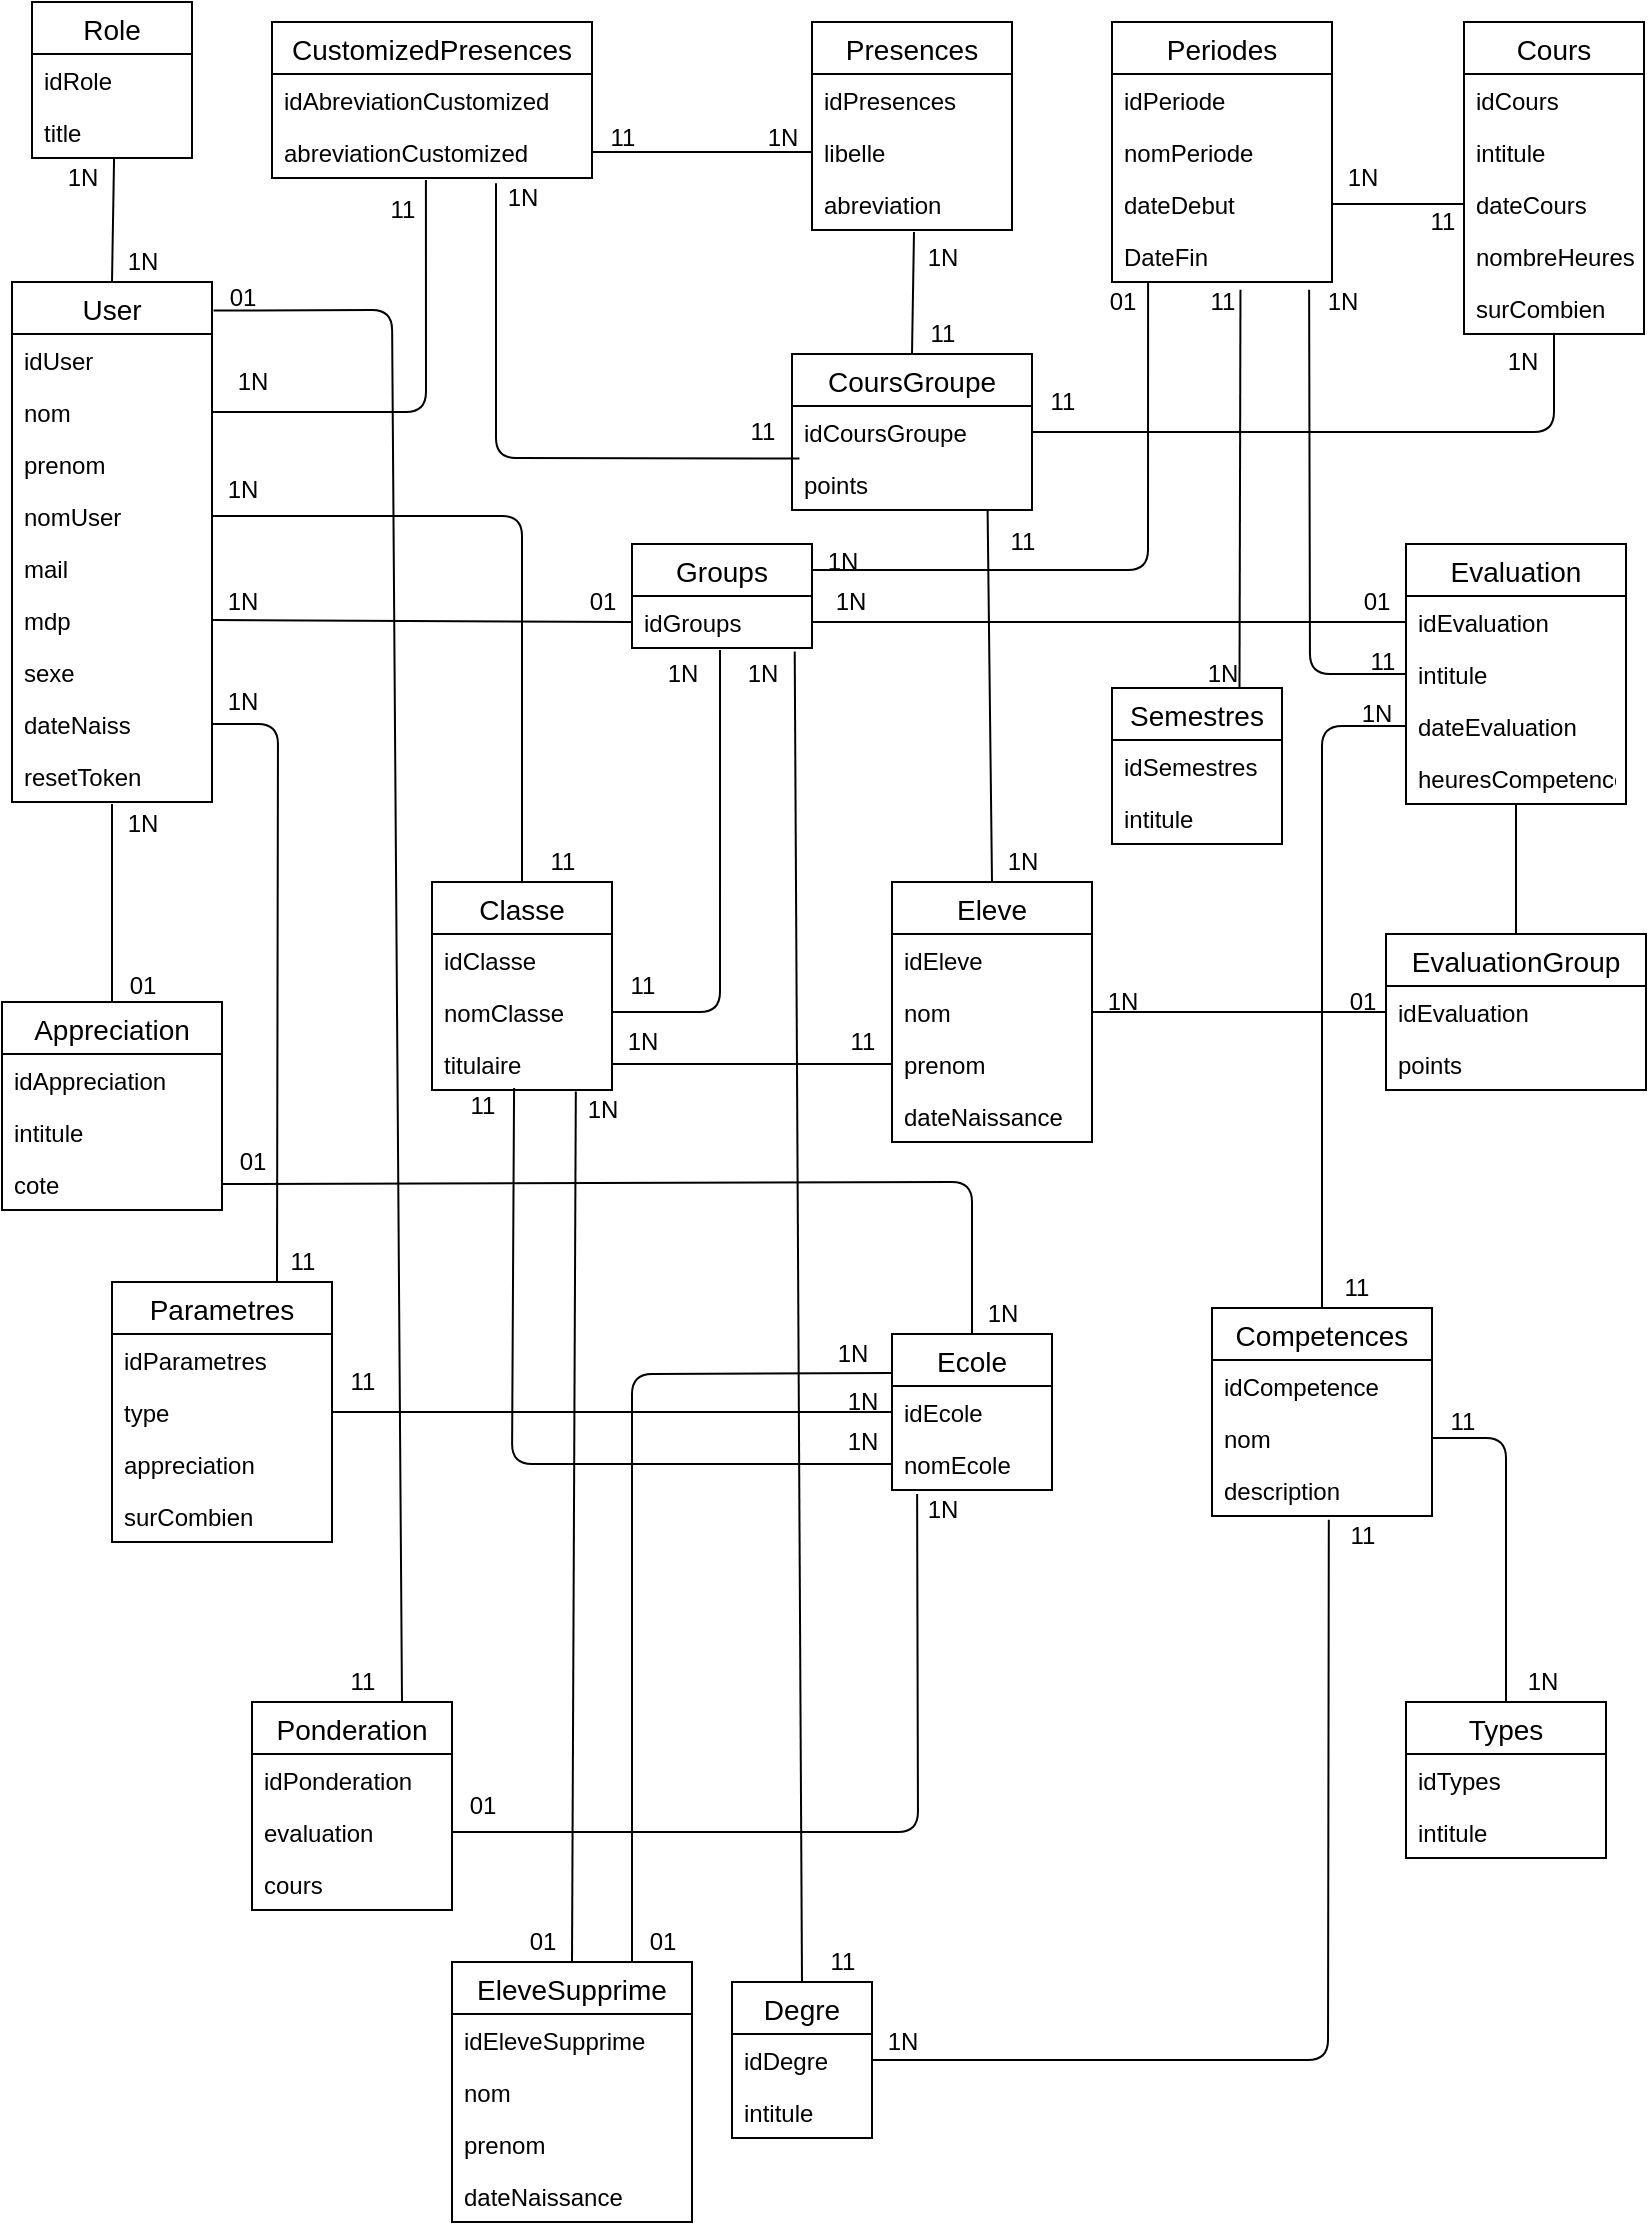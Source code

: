 <mxfile version="13.1.3" type="device"><diagram id="WpcAD-9Qn50z4VzMNHlJ" name="Page-1"><mxGraphModel dx="2170" dy="1205" grid="1" gridSize="10" guides="1" tooltips="1" connect="1" arrows="1" fold="1" page="1" pageScale="1" pageWidth="827" pageHeight="1169" math="0" shadow="0"><root><mxCell id="0"/><mxCell id="1" parent="0"/><mxCell id="gf7Mrkq_pW7x7D1_dEYO-14" value="" style="endArrow=none;html=1;exitX=0.5;exitY=0;exitDx=0;exitDy=0;entryX=0.513;entryY=1;entryDx=0;entryDy=0;entryPerimeter=0;" edge="1" parent="1" source="gf7Mrkq_pW7x7D1_dEYO-1" target="gf7Mrkq_pW7x7D1_dEYO-13"><mxGeometry width="50" height="50" relative="1" as="geometry"><mxPoint x="380" y="170" as="sourcePoint"/><mxPoint x="57" y="79" as="targetPoint"/></mxGeometry></mxCell><mxCell id="gf7Mrkq_pW7x7D1_dEYO-1" value="User" style="swimlane;fontStyle=0;childLayout=stackLayout;horizontal=1;startSize=26;horizontalStack=0;resizeParent=1;resizeParentMax=0;resizeLast=0;collapsible=1;marginBottom=0;align=center;fontSize=14;" vertex="1" parent="1"><mxGeometry x="10" y="140" width="100" height="260" as="geometry"/></mxCell><mxCell id="gf7Mrkq_pW7x7D1_dEYO-2" value="idUser" style="text;strokeColor=none;fillColor=none;spacingLeft=4;spacingRight=4;overflow=hidden;rotatable=0;points=[[0,0.5],[1,0.5]];portConstraint=eastwest;fontSize=12;" vertex="1" parent="gf7Mrkq_pW7x7D1_dEYO-1"><mxGeometry y="26" width="100" height="26" as="geometry"/></mxCell><mxCell id="gf7Mrkq_pW7x7D1_dEYO-3" value="nom" style="text;strokeColor=none;fillColor=none;spacingLeft=4;spacingRight=4;overflow=hidden;rotatable=0;points=[[0,0.5],[1,0.5]];portConstraint=eastwest;fontSize=12;" vertex="1" parent="gf7Mrkq_pW7x7D1_dEYO-1"><mxGeometry y="52" width="100" height="26" as="geometry"/></mxCell><mxCell id="gf7Mrkq_pW7x7D1_dEYO-4" value="prenom" style="text;strokeColor=none;fillColor=none;spacingLeft=4;spacingRight=4;overflow=hidden;rotatable=0;points=[[0,0.5],[1,0.5]];portConstraint=eastwest;fontSize=12;" vertex="1" parent="gf7Mrkq_pW7x7D1_dEYO-1"><mxGeometry y="78" width="100" height="26" as="geometry"/></mxCell><mxCell id="gf7Mrkq_pW7x7D1_dEYO-5" value="nomUser" style="text;strokeColor=none;fillColor=none;spacingLeft=4;spacingRight=4;overflow=hidden;rotatable=0;points=[[0,0.5],[1,0.5]];portConstraint=eastwest;fontSize=12;" vertex="1" parent="gf7Mrkq_pW7x7D1_dEYO-1"><mxGeometry y="104" width="100" height="26" as="geometry"/></mxCell><mxCell id="gf7Mrkq_pW7x7D1_dEYO-6" value="mail" style="text;strokeColor=none;fillColor=none;spacingLeft=4;spacingRight=4;overflow=hidden;rotatable=0;points=[[0,0.5],[1,0.5]];portConstraint=eastwest;fontSize=12;" vertex="1" parent="gf7Mrkq_pW7x7D1_dEYO-1"><mxGeometry y="130" width="100" height="26" as="geometry"/></mxCell><mxCell id="gf7Mrkq_pW7x7D1_dEYO-7" value="mdp" style="text;strokeColor=none;fillColor=none;spacingLeft=4;spacingRight=4;overflow=hidden;rotatable=0;points=[[0,0.5],[1,0.5]];portConstraint=eastwest;fontSize=12;" vertex="1" parent="gf7Mrkq_pW7x7D1_dEYO-1"><mxGeometry y="156" width="100" height="26" as="geometry"/></mxCell><mxCell id="gf7Mrkq_pW7x7D1_dEYO-8" value="sexe" style="text;strokeColor=none;fillColor=none;spacingLeft=4;spacingRight=4;overflow=hidden;rotatable=0;points=[[0,0.5],[1,0.5]];portConstraint=eastwest;fontSize=12;" vertex="1" parent="gf7Mrkq_pW7x7D1_dEYO-1"><mxGeometry y="182" width="100" height="26" as="geometry"/></mxCell><mxCell id="gf7Mrkq_pW7x7D1_dEYO-9" value="dateNaiss" style="text;strokeColor=none;fillColor=none;spacingLeft=4;spacingRight=4;overflow=hidden;rotatable=0;points=[[0,0.5],[1,0.5]];portConstraint=eastwest;fontSize=12;" vertex="1" parent="gf7Mrkq_pW7x7D1_dEYO-1"><mxGeometry y="208" width="100" height="26" as="geometry"/></mxCell><mxCell id="gf7Mrkq_pW7x7D1_dEYO-10" value="resetToken" style="text;strokeColor=none;fillColor=none;spacingLeft=4;spacingRight=4;overflow=hidden;rotatable=0;points=[[0,0.5],[1,0.5]];portConstraint=eastwest;fontSize=12;" vertex="1" parent="gf7Mrkq_pW7x7D1_dEYO-1"><mxGeometry y="234" width="100" height="26" as="geometry"/></mxCell><mxCell id="gf7Mrkq_pW7x7D1_dEYO-11" value="Role" style="swimlane;fontStyle=0;childLayout=stackLayout;horizontal=1;startSize=26;horizontalStack=0;resizeParent=1;resizeParentMax=0;resizeLast=0;collapsible=1;marginBottom=0;align=center;fontSize=14;" vertex="1" parent="1"><mxGeometry x="20" width="80" height="78" as="geometry"/></mxCell><mxCell id="gf7Mrkq_pW7x7D1_dEYO-12" value="idRole" style="text;strokeColor=none;fillColor=none;spacingLeft=4;spacingRight=4;overflow=hidden;rotatable=0;points=[[0,0.5],[1,0.5]];portConstraint=eastwest;fontSize=12;" vertex="1" parent="gf7Mrkq_pW7x7D1_dEYO-11"><mxGeometry y="26" width="80" height="26" as="geometry"/></mxCell><mxCell id="gf7Mrkq_pW7x7D1_dEYO-13" value="title" style="text;strokeColor=none;fillColor=none;spacingLeft=4;spacingRight=4;overflow=hidden;rotatable=0;points=[[0,0.5],[1,0.5]];portConstraint=eastwest;fontSize=12;" vertex="1" parent="gf7Mrkq_pW7x7D1_dEYO-11"><mxGeometry y="52" width="80" height="26" as="geometry"/></mxCell><mxCell id="gf7Mrkq_pW7x7D1_dEYO-15" value="CustomizedPresences" style="swimlane;fontStyle=0;childLayout=stackLayout;horizontal=1;startSize=26;horizontalStack=0;resizeParent=1;resizeParentMax=0;resizeLast=0;collapsible=1;marginBottom=0;align=center;fontSize=14;" vertex="1" parent="1"><mxGeometry x="140" y="10" width="160" height="78" as="geometry"/></mxCell><mxCell id="gf7Mrkq_pW7x7D1_dEYO-16" value="idAbreviationCustomized" style="text;strokeColor=none;fillColor=none;spacingLeft=4;spacingRight=4;overflow=hidden;rotatable=0;points=[[0,0.5],[1,0.5]];portConstraint=eastwest;fontSize=12;" vertex="1" parent="gf7Mrkq_pW7x7D1_dEYO-15"><mxGeometry y="26" width="160" height="26" as="geometry"/></mxCell><mxCell id="gf7Mrkq_pW7x7D1_dEYO-17" value="abreviationCustomized" style="text;strokeColor=none;fillColor=none;spacingLeft=4;spacingRight=4;overflow=hidden;rotatable=0;points=[[0,0.5],[1,0.5]];portConstraint=eastwest;fontSize=12;" vertex="1" parent="gf7Mrkq_pW7x7D1_dEYO-15"><mxGeometry y="52" width="160" height="26" as="geometry"/></mxCell><mxCell id="gf7Mrkq_pW7x7D1_dEYO-19" value="" style="endArrow=none;html=1;exitX=1;exitY=0.5;exitDx=0;exitDy=0;entryX=0.481;entryY=1.038;entryDx=0;entryDy=0;entryPerimeter=0;" edge="1" parent="1" source="gf7Mrkq_pW7x7D1_dEYO-3" target="gf7Mrkq_pW7x7D1_dEYO-17"><mxGeometry width="50" height="50" relative="1" as="geometry"><mxPoint x="340" y="200" as="sourcePoint"/><mxPoint x="390" y="150" as="targetPoint"/><Array as="points"><mxPoint x="217" y="205"/></Array></mxGeometry></mxCell><mxCell id="gf7Mrkq_pW7x7D1_dEYO-24" value="" style="endArrow=none;html=1;entryX=0;entryY=0.5;entryDx=0;entryDy=0;exitX=1;exitY=0.5;exitDx=0;exitDy=0;" edge="1" parent="1" source="gf7Mrkq_pW7x7D1_dEYO-17" target="gf7Mrkq_pW7x7D1_dEYO-22"><mxGeometry width="50" height="50" relative="1" as="geometry"><mxPoint x="260" y="220" as="sourcePoint"/><mxPoint x="310" y="170" as="targetPoint"/></mxGeometry></mxCell><mxCell id="gf7Mrkq_pW7x7D1_dEYO-20" value="Presences" style="swimlane;fontStyle=0;childLayout=stackLayout;horizontal=1;startSize=26;horizontalStack=0;resizeParent=1;resizeParentMax=0;resizeLast=0;collapsible=1;marginBottom=0;align=center;fontSize=14;" vertex="1" parent="1"><mxGeometry x="410" y="10" width="100" height="104" as="geometry"/></mxCell><mxCell id="gf7Mrkq_pW7x7D1_dEYO-21" value="idPresences" style="text;strokeColor=none;fillColor=none;spacingLeft=4;spacingRight=4;overflow=hidden;rotatable=0;points=[[0,0.5],[1,0.5]];portConstraint=eastwest;fontSize=12;" vertex="1" parent="gf7Mrkq_pW7x7D1_dEYO-20"><mxGeometry y="26" width="100" height="26" as="geometry"/></mxCell><mxCell id="gf7Mrkq_pW7x7D1_dEYO-22" value="libelle" style="text;strokeColor=none;fillColor=none;spacingLeft=4;spacingRight=4;overflow=hidden;rotatable=0;points=[[0,0.5],[1,0.5]];portConstraint=eastwest;fontSize=12;" vertex="1" parent="gf7Mrkq_pW7x7D1_dEYO-20"><mxGeometry y="52" width="100" height="26" as="geometry"/></mxCell><mxCell id="gf7Mrkq_pW7x7D1_dEYO-23" value="abreviation" style="text;strokeColor=none;fillColor=none;spacingLeft=4;spacingRight=4;overflow=hidden;rotatable=0;points=[[0,0.5],[1,0.5]];portConstraint=eastwest;fontSize=12;" vertex="1" parent="gf7Mrkq_pW7x7D1_dEYO-20"><mxGeometry y="78" width="100" height="26" as="geometry"/></mxCell><mxCell id="gf7Mrkq_pW7x7D1_dEYO-38" value="" style="endArrow=none;html=1;exitX=0.5;exitY=0;exitDx=0;exitDy=0;" edge="1" parent="1" source="gf7Mrkq_pW7x7D1_dEYO-30"><mxGeometry width="50" height="50" relative="1" as="geometry"><mxPoint x="280" y="300" as="sourcePoint"/><mxPoint x="461" y="115" as="targetPoint"/></mxGeometry></mxCell><mxCell id="gf7Mrkq_pW7x7D1_dEYO-30" value="CoursGroupe" style="swimlane;fontStyle=0;childLayout=stackLayout;horizontal=1;startSize=26;horizontalStack=0;resizeParent=1;resizeParentMax=0;resizeLast=0;collapsible=1;marginBottom=0;align=center;fontSize=14;" vertex="1" parent="1"><mxGeometry x="400" y="176" width="120" height="78" as="geometry"/></mxCell><mxCell id="gf7Mrkq_pW7x7D1_dEYO-31" value="idCoursGroupe" style="text;strokeColor=none;fillColor=none;spacingLeft=4;spacingRight=4;overflow=hidden;rotatable=0;points=[[0,0.5],[1,0.5]];portConstraint=eastwest;fontSize=12;" vertex="1" parent="gf7Mrkq_pW7x7D1_dEYO-30"><mxGeometry y="26" width="120" height="26" as="geometry"/></mxCell><mxCell id="gf7Mrkq_pW7x7D1_dEYO-32" value="points" style="text;strokeColor=none;fillColor=none;spacingLeft=4;spacingRight=4;overflow=hidden;rotatable=0;points=[[0,0.5],[1,0.5]];portConstraint=eastwest;fontSize=12;" vertex="1" parent="gf7Mrkq_pW7x7D1_dEYO-30"><mxGeometry y="52" width="120" height="26" as="geometry"/></mxCell><mxCell id="gf7Mrkq_pW7x7D1_dEYO-51" value="Classe" style="swimlane;fontStyle=0;childLayout=stackLayout;horizontal=1;startSize=26;horizontalStack=0;resizeParent=1;resizeParentMax=0;resizeLast=0;collapsible=1;marginBottom=0;align=center;fontSize=14;" vertex="1" parent="1"><mxGeometry x="220" y="440" width="90" height="104" as="geometry"/></mxCell><mxCell id="gf7Mrkq_pW7x7D1_dEYO-52" value="idClasse" style="text;strokeColor=none;fillColor=none;spacingLeft=4;spacingRight=4;overflow=hidden;rotatable=0;points=[[0,0.5],[1,0.5]];portConstraint=eastwest;fontSize=12;" vertex="1" parent="gf7Mrkq_pW7x7D1_dEYO-51"><mxGeometry y="26" width="90" height="26" as="geometry"/></mxCell><mxCell id="gf7Mrkq_pW7x7D1_dEYO-53" value="nomClasse" style="text;strokeColor=none;fillColor=none;spacingLeft=4;spacingRight=4;overflow=hidden;rotatable=0;points=[[0,0.5],[1,0.5]];portConstraint=eastwest;fontSize=12;" vertex="1" parent="gf7Mrkq_pW7x7D1_dEYO-51"><mxGeometry y="52" width="90" height="26" as="geometry"/></mxCell><mxCell id="gf7Mrkq_pW7x7D1_dEYO-54" value="titulaire" style="text;strokeColor=none;fillColor=none;spacingLeft=4;spacingRight=4;overflow=hidden;rotatable=0;points=[[0,0.5],[1,0.5]];portConstraint=eastwest;fontSize=12;" vertex="1" parent="gf7Mrkq_pW7x7D1_dEYO-51"><mxGeometry y="78" width="90" height="26" as="geometry"/></mxCell><mxCell id="gf7Mrkq_pW7x7D1_dEYO-55" value="" style="endArrow=none;html=1;entryX=0.5;entryY=1;entryDx=0;entryDy=0;entryPerimeter=0;exitX=1;exitY=0.5;exitDx=0;exitDy=0;" edge="1" parent="1" source="gf7Mrkq_pW7x7D1_dEYO-31" target="gf7Mrkq_pW7x7D1_dEYO-44"><mxGeometry width="50" height="50" relative="1" as="geometry"><mxPoint x="620" y="210" as="sourcePoint"/><mxPoint x="670" y="160" as="targetPoint"/><Array as="points"><mxPoint x="781" y="215"/></Array></mxGeometry></mxCell><mxCell id="gf7Mrkq_pW7x7D1_dEYO-25" value="Periodes" style="swimlane;fontStyle=0;childLayout=stackLayout;horizontal=1;startSize=26;horizontalStack=0;resizeParent=1;resizeParentMax=0;resizeLast=0;collapsible=1;marginBottom=0;align=center;fontSize=14;" vertex="1" parent="1"><mxGeometry x="560" y="10" width="110" height="130" as="geometry"/></mxCell><mxCell id="gf7Mrkq_pW7x7D1_dEYO-26" value="idPeriode" style="text;strokeColor=none;fillColor=none;spacingLeft=4;spacingRight=4;overflow=hidden;rotatable=0;points=[[0,0.5],[1,0.5]];portConstraint=eastwest;fontSize=12;" vertex="1" parent="gf7Mrkq_pW7x7D1_dEYO-25"><mxGeometry y="26" width="110" height="26" as="geometry"/></mxCell><mxCell id="gf7Mrkq_pW7x7D1_dEYO-27" value="nomPeriode" style="text;strokeColor=none;fillColor=none;spacingLeft=4;spacingRight=4;overflow=hidden;rotatable=0;points=[[0,0.5],[1,0.5]];portConstraint=eastwest;fontSize=12;" vertex="1" parent="gf7Mrkq_pW7x7D1_dEYO-25"><mxGeometry y="52" width="110" height="26" as="geometry"/></mxCell><mxCell id="gf7Mrkq_pW7x7D1_dEYO-28" value="dateDebut" style="text;strokeColor=none;fillColor=none;spacingLeft=4;spacingRight=4;overflow=hidden;rotatable=0;points=[[0,0.5],[1,0.5]];portConstraint=eastwest;fontSize=12;" vertex="1" parent="gf7Mrkq_pW7x7D1_dEYO-25"><mxGeometry y="78" width="110" height="26" as="geometry"/></mxCell><mxCell id="gf7Mrkq_pW7x7D1_dEYO-29" value="DateFin" style="text;strokeColor=none;fillColor=none;spacingLeft=4;spacingRight=4;overflow=hidden;rotatable=0;points=[[0,0.5],[1,0.5]];portConstraint=eastwest;fontSize=12;" vertex="1" parent="gf7Mrkq_pW7x7D1_dEYO-25"><mxGeometry y="104" width="110" height="26" as="geometry"/></mxCell><mxCell id="gf7Mrkq_pW7x7D1_dEYO-60" value="" style="endArrow=none;html=1;entryX=0;entryY=0.5;entryDx=0;entryDy=0;exitX=0.896;exitY=1.148;exitDx=0;exitDy=0;exitPerimeter=0;" edge="1" parent="1" source="gf7Mrkq_pW7x7D1_dEYO-29" target="gf7Mrkq_pW7x7D1_dEYO-35"><mxGeometry width="50" height="50" relative="1" as="geometry"><mxPoint x="560" y="350" as="sourcePoint"/><mxPoint x="610" y="300" as="targetPoint"/><Array as="points"><mxPoint x="659" y="336"/></Array></mxGeometry></mxCell><mxCell id="gf7Mrkq_pW7x7D1_dEYO-61" value="" style="endArrow=none;html=1;exitX=0.5;exitY=0;exitDx=0;exitDy=0;" edge="1" parent="1" source="gf7Mrkq_pW7x7D1_dEYO-57" target="gf7Mrkq_pW7x7D1_dEYO-37"><mxGeometry width="50" height="50" relative="1" as="geometry"><mxPoint x="460" y="500" as="sourcePoint"/><mxPoint x="510" y="450" as="targetPoint"/></mxGeometry></mxCell><mxCell id="gf7Mrkq_pW7x7D1_dEYO-67" value="" style="endArrow=none;html=1;entryX=0.815;entryY=1.007;entryDx=0;entryDy=0;entryPerimeter=0;exitX=0.5;exitY=0;exitDx=0;exitDy=0;" edge="1" parent="1" source="gf7Mrkq_pW7x7D1_dEYO-62" target="gf7Mrkq_pW7x7D1_dEYO-32"><mxGeometry width="50" height="50" relative="1" as="geometry"><mxPoint x="410" y="390" as="sourcePoint"/><mxPoint x="460" y="340" as="targetPoint"/></mxGeometry></mxCell><mxCell id="gf7Mrkq_pW7x7D1_dEYO-68" value="" style="endArrow=none;html=1;entryX=0;entryY=0.5;entryDx=0;entryDy=0;exitX=1;exitY=0.5;exitDx=0;exitDy=0;" edge="1" parent="1" source="gf7Mrkq_pW7x7D1_dEYO-54" target="gf7Mrkq_pW7x7D1_dEYO-65"><mxGeometry width="50" height="50" relative="1" as="geometry"><mxPoint x="330" y="630" as="sourcePoint"/><mxPoint x="380" y="580" as="targetPoint"/></mxGeometry></mxCell><mxCell id="gf7Mrkq_pW7x7D1_dEYO-69" value="" style="endArrow=none;html=1;entryX=0;entryY=0.5;entryDx=0;entryDy=0;exitX=1;exitY=0.5;exitDx=0;exitDy=0;" edge="1" parent="1" source="gf7Mrkq_pW7x7D1_dEYO-64" target="gf7Mrkq_pW7x7D1_dEYO-58"><mxGeometry width="50" height="50" relative="1" as="geometry"><mxPoint x="550" y="560" as="sourcePoint"/><mxPoint x="600" y="510" as="targetPoint"/></mxGeometry></mxCell><mxCell id="gf7Mrkq_pW7x7D1_dEYO-47" value="Appreciation" style="swimlane;fontStyle=0;childLayout=stackLayout;horizontal=1;startSize=26;horizontalStack=0;resizeParent=1;resizeParentMax=0;resizeLast=0;collapsible=1;marginBottom=0;align=center;fontSize=14;" vertex="1" parent="1"><mxGeometry x="5" y="500" width="110" height="104" as="geometry"/></mxCell><mxCell id="gf7Mrkq_pW7x7D1_dEYO-48" value="idAppreciation" style="text;strokeColor=none;fillColor=none;spacingLeft=4;spacingRight=4;overflow=hidden;rotatable=0;points=[[0,0.5],[1,0.5]];portConstraint=eastwest;fontSize=12;" vertex="1" parent="gf7Mrkq_pW7x7D1_dEYO-47"><mxGeometry y="26" width="110" height="26" as="geometry"/></mxCell><mxCell id="gf7Mrkq_pW7x7D1_dEYO-49" value="intitule" style="text;strokeColor=none;fillColor=none;spacingLeft=4;spacingRight=4;overflow=hidden;rotatable=0;points=[[0,0.5],[1,0.5]];portConstraint=eastwest;fontSize=12;" vertex="1" parent="gf7Mrkq_pW7x7D1_dEYO-47"><mxGeometry y="52" width="110" height="26" as="geometry"/></mxCell><mxCell id="gf7Mrkq_pW7x7D1_dEYO-50" value="cote" style="text;strokeColor=none;fillColor=none;spacingLeft=4;spacingRight=4;overflow=hidden;rotatable=0;points=[[0,0.5],[1,0.5]];portConstraint=eastwest;fontSize=12;" vertex="1" parent="gf7Mrkq_pW7x7D1_dEYO-47"><mxGeometry y="78" width="110" height="26" as="geometry"/></mxCell><mxCell id="gf7Mrkq_pW7x7D1_dEYO-70" value="" style="endArrow=none;html=1;entryX=0.5;entryY=1.038;entryDx=0;entryDy=0;entryPerimeter=0;exitX=0.5;exitY=0;exitDx=0;exitDy=0;" edge="1" parent="1" source="gf7Mrkq_pW7x7D1_dEYO-47" target="gf7Mrkq_pW7x7D1_dEYO-10"><mxGeometry width="50" height="50" relative="1" as="geometry"><mxPoint x="130" y="700" as="sourcePoint"/><mxPoint x="180" y="650" as="targetPoint"/></mxGeometry></mxCell><mxCell id="gf7Mrkq_pW7x7D1_dEYO-74" value="" style="endArrow=none;html=1;entryX=0;entryY=0.5;entryDx=0;entryDy=0;exitX=1;exitY=0.5;exitDx=0;exitDy=0;" edge="1" parent="1" source="gf7Mrkq_pW7x7D1_dEYO-7" target="gf7Mrkq_pW7x7D1_dEYO-46"><mxGeometry width="50" height="50" relative="1" as="geometry"><mxPoint x="150" y="440" as="sourcePoint"/><mxPoint x="200" y="390" as="targetPoint"/></mxGeometry></mxCell><mxCell id="gf7Mrkq_pW7x7D1_dEYO-81" value="" style="endArrow=none;html=1;entryX=1;entryY=0.5;entryDx=0;entryDy=0;exitX=0.75;exitY=0;exitDx=0;exitDy=0;" edge="1" parent="1" source="gf7Mrkq_pW7x7D1_dEYO-75" target="gf7Mrkq_pW7x7D1_dEYO-9"><mxGeometry width="50" height="50" relative="1" as="geometry"><mxPoint x="140" y="600" as="sourcePoint"/><mxPoint x="190" y="550" as="targetPoint"/><Array as="points"><mxPoint x="143" y="361"/></Array></mxGeometry></mxCell><mxCell id="gf7Mrkq_pW7x7D1_dEYO-82" value="" style="endArrow=none;html=1;entryX=0;entryY=0.5;entryDx=0;entryDy=0;exitX=1;exitY=0.5;exitDx=0;exitDy=0;" edge="1" parent="1" source="gf7Mrkq_pW7x7D1_dEYO-77" target="gf7Mrkq_pW7x7D1_dEYO-72"><mxGeometry width="50" height="50" relative="1" as="geometry"><mxPoint x="140" y="870" as="sourcePoint"/><mxPoint x="190" y="820" as="targetPoint"/></mxGeometry></mxCell><mxCell id="gf7Mrkq_pW7x7D1_dEYO-33" value="Evaluation" style="swimlane;fontStyle=0;childLayout=stackLayout;horizontal=1;startSize=26;horizontalStack=0;resizeParent=1;resizeParentMax=0;resizeLast=0;collapsible=1;marginBottom=0;align=center;fontSize=14;" vertex="1" parent="1"><mxGeometry x="707" y="271" width="110" height="130" as="geometry"/></mxCell><mxCell id="gf7Mrkq_pW7x7D1_dEYO-34" value="idEvaluation" style="text;strokeColor=none;fillColor=none;spacingLeft=4;spacingRight=4;overflow=hidden;rotatable=0;points=[[0,0.5],[1,0.5]];portConstraint=eastwest;fontSize=12;" vertex="1" parent="gf7Mrkq_pW7x7D1_dEYO-33"><mxGeometry y="26" width="110" height="26" as="geometry"/></mxCell><mxCell id="gf7Mrkq_pW7x7D1_dEYO-35" value="intitule" style="text;strokeColor=none;fillColor=none;spacingLeft=4;spacingRight=4;overflow=hidden;rotatable=0;points=[[0,0.5],[1,0.5]];portConstraint=eastwest;fontSize=12;" vertex="1" parent="gf7Mrkq_pW7x7D1_dEYO-33"><mxGeometry y="52" width="110" height="26" as="geometry"/></mxCell><mxCell id="gf7Mrkq_pW7x7D1_dEYO-36" value="dateEvaluation" style="text;strokeColor=none;fillColor=none;spacingLeft=4;spacingRight=4;overflow=hidden;rotatable=0;points=[[0,0.5],[1,0.5]];portConstraint=eastwest;fontSize=12;" vertex="1" parent="gf7Mrkq_pW7x7D1_dEYO-33"><mxGeometry y="78" width="110" height="26" as="geometry"/></mxCell><mxCell id="gf7Mrkq_pW7x7D1_dEYO-37" value="heuresCompetence" style="text;strokeColor=none;fillColor=none;spacingLeft=4;spacingRight=4;overflow=hidden;rotatable=0;points=[[0,0.5],[1,0.5]];portConstraint=eastwest;fontSize=12;" vertex="1" parent="gf7Mrkq_pW7x7D1_dEYO-33"><mxGeometry y="104" width="110" height="26" as="geometry"/></mxCell><mxCell id="gf7Mrkq_pW7x7D1_dEYO-45" value="Groups" style="swimlane;fontStyle=0;childLayout=stackLayout;horizontal=1;startSize=26;horizontalStack=0;resizeParent=1;resizeParentMax=0;resizeLast=0;collapsible=1;marginBottom=0;align=center;fontSize=14;" vertex="1" parent="1"><mxGeometry x="320" y="271" width="90" height="52" as="geometry"/></mxCell><mxCell id="gf7Mrkq_pW7x7D1_dEYO-46" value="idGroups" style="text;strokeColor=none;fillColor=none;spacingLeft=4;spacingRight=4;overflow=hidden;rotatable=0;points=[[0,0.5],[1,0.5]];portConstraint=eastwest;fontSize=12;" vertex="1" parent="gf7Mrkq_pW7x7D1_dEYO-45"><mxGeometry y="26" width="90" height="26" as="geometry"/></mxCell><mxCell id="gf7Mrkq_pW7x7D1_dEYO-88" value="" style="endArrow=none;html=1;exitX=0.5;exitY=0;exitDx=0;exitDy=0;entryX=1;entryY=0.5;entryDx=0;entryDy=0;" edge="1" parent="1" source="gf7Mrkq_pW7x7D1_dEYO-71" target="gf7Mrkq_pW7x7D1_dEYO-50"><mxGeometry width="50" height="50" relative="1" as="geometry"><mxPoint x="290" y="640" as="sourcePoint"/><mxPoint x="340" y="590" as="targetPoint"/><Array as="points"><mxPoint x="490" y="590"/></Array></mxGeometry></mxCell><mxCell id="gf7Mrkq_pW7x7D1_dEYO-89" value="" style="endArrow=none;html=1;exitX=0;exitY=0.5;exitDx=0;exitDy=0;entryX=0.456;entryY=0.962;entryDx=0;entryDy=0;entryPerimeter=0;" edge="1" parent="1" source="gf7Mrkq_pW7x7D1_dEYO-73" target="gf7Mrkq_pW7x7D1_dEYO-54"><mxGeometry width="50" height="50" relative="1" as="geometry"><mxPoint x="250" y="660" as="sourcePoint"/><mxPoint x="264" y="544" as="targetPoint"/><Array as="points"><mxPoint x="260" y="731"/></Array></mxGeometry></mxCell><mxCell id="gf7Mrkq_pW7x7D1_dEYO-90" value="" style="endArrow=none;html=1;entryX=1;entryY=0.5;entryDx=0;entryDy=0;exitX=0.5;exitY=0;exitDx=0;exitDy=0;" edge="1" parent="1" source="gf7Mrkq_pW7x7D1_dEYO-51" target="gf7Mrkq_pW7x7D1_dEYO-5"><mxGeometry width="50" height="50" relative="1" as="geometry"><mxPoint x="240" y="410" as="sourcePoint"/><mxPoint x="290" y="360" as="targetPoint"/><Array as="points"><mxPoint x="265" y="257"/></Array></mxGeometry></mxCell><mxCell id="gf7Mrkq_pW7x7D1_dEYO-57" value="EvaluationGroup" style="swimlane;fontStyle=0;childLayout=stackLayout;horizontal=1;startSize=26;horizontalStack=0;resizeParent=1;resizeParentMax=0;resizeLast=0;collapsible=1;marginBottom=0;align=center;fontSize=14;" vertex="1" parent="1"><mxGeometry x="697" y="466" width="130" height="78" as="geometry"/></mxCell><mxCell id="gf7Mrkq_pW7x7D1_dEYO-58" value="idEvaluation" style="text;strokeColor=none;fillColor=none;spacingLeft=4;spacingRight=4;overflow=hidden;rotatable=0;points=[[0,0.5],[1,0.5]];portConstraint=eastwest;fontSize=12;" vertex="1" parent="gf7Mrkq_pW7x7D1_dEYO-57"><mxGeometry y="26" width="130" height="26" as="geometry"/></mxCell><mxCell id="gf7Mrkq_pW7x7D1_dEYO-59" value="points" style="text;strokeColor=none;fillColor=none;spacingLeft=4;spacingRight=4;overflow=hidden;rotatable=0;points=[[0,0.5],[1,0.5]];portConstraint=eastwest;fontSize=12;" vertex="1" parent="gf7Mrkq_pW7x7D1_dEYO-57"><mxGeometry y="52" width="130" height="26" as="geometry"/></mxCell><mxCell id="gf7Mrkq_pW7x7D1_dEYO-39" value="Cours" style="swimlane;fontStyle=0;childLayout=stackLayout;horizontal=1;startSize=26;horizontalStack=0;resizeParent=1;resizeParentMax=0;resizeLast=0;collapsible=1;marginBottom=0;align=center;fontSize=14;" vertex="1" parent="1"><mxGeometry x="736" y="10" width="90" height="156" as="geometry"/></mxCell><mxCell id="gf7Mrkq_pW7x7D1_dEYO-40" value="idCours" style="text;strokeColor=none;fillColor=none;spacingLeft=4;spacingRight=4;overflow=hidden;rotatable=0;points=[[0,0.5],[1,0.5]];portConstraint=eastwest;fontSize=12;" vertex="1" parent="gf7Mrkq_pW7x7D1_dEYO-39"><mxGeometry y="26" width="90" height="26" as="geometry"/></mxCell><mxCell id="gf7Mrkq_pW7x7D1_dEYO-41" value="intitule" style="text;strokeColor=none;fillColor=none;spacingLeft=4;spacingRight=4;overflow=hidden;rotatable=0;points=[[0,0.5],[1,0.5]];portConstraint=eastwest;fontSize=12;" vertex="1" parent="gf7Mrkq_pW7x7D1_dEYO-39"><mxGeometry y="52" width="90" height="26" as="geometry"/></mxCell><mxCell id="gf7Mrkq_pW7x7D1_dEYO-42" value="dateCours" style="text;strokeColor=none;fillColor=none;spacingLeft=4;spacingRight=4;overflow=hidden;rotatable=0;points=[[0,0.5],[1,0.5]];portConstraint=eastwest;fontSize=12;" vertex="1" parent="gf7Mrkq_pW7x7D1_dEYO-39"><mxGeometry y="78" width="90" height="26" as="geometry"/></mxCell><mxCell id="gf7Mrkq_pW7x7D1_dEYO-43" value="nombreHeures" style="text;strokeColor=none;fillColor=none;spacingLeft=4;spacingRight=4;overflow=hidden;rotatable=0;points=[[0,0.5],[1,0.5]];portConstraint=eastwest;fontSize=12;" vertex="1" parent="gf7Mrkq_pW7x7D1_dEYO-39"><mxGeometry y="104" width="90" height="26" as="geometry"/></mxCell><mxCell id="gf7Mrkq_pW7x7D1_dEYO-44" value="surCombien" style="text;strokeColor=none;fillColor=none;spacingLeft=4;spacingRight=4;overflow=hidden;rotatable=0;points=[[0,0.5],[1,0.5]];portConstraint=eastwest;fontSize=12;" vertex="1" parent="gf7Mrkq_pW7x7D1_dEYO-39"><mxGeometry y="130" width="90" height="26" as="geometry"/></mxCell><mxCell id="gf7Mrkq_pW7x7D1_dEYO-71" value="Ecole" style="swimlane;fontStyle=0;childLayout=stackLayout;horizontal=1;startSize=26;horizontalStack=0;resizeParent=1;resizeParentMax=0;resizeLast=0;collapsible=1;marginBottom=0;align=center;fontSize=14;" vertex="1" parent="1"><mxGeometry x="450" y="666" width="80" height="78" as="geometry"/></mxCell><mxCell id="gf7Mrkq_pW7x7D1_dEYO-72" value="idEcole" style="text;strokeColor=none;fillColor=none;spacingLeft=4;spacingRight=4;overflow=hidden;rotatable=0;points=[[0,0.5],[1,0.5]];portConstraint=eastwest;fontSize=12;" vertex="1" parent="gf7Mrkq_pW7x7D1_dEYO-71"><mxGeometry y="26" width="80" height="26" as="geometry"/></mxCell><mxCell id="gf7Mrkq_pW7x7D1_dEYO-73" value="nomEcole" style="text;strokeColor=none;fillColor=none;spacingLeft=4;spacingRight=4;overflow=hidden;rotatable=0;points=[[0,0.5],[1,0.5]];portConstraint=eastwest;fontSize=12;" vertex="1" parent="gf7Mrkq_pW7x7D1_dEYO-71"><mxGeometry y="52" width="80" height="26" as="geometry"/></mxCell><mxCell id="gf7Mrkq_pW7x7D1_dEYO-96" value="" style="endArrow=none;html=1;entryX=0.489;entryY=1.038;entryDx=0;entryDy=0;entryPerimeter=0;exitX=1;exitY=0.5;exitDx=0;exitDy=0;" edge="1" parent="1" source="gf7Mrkq_pW7x7D1_dEYO-53" target="gf7Mrkq_pW7x7D1_dEYO-46"><mxGeometry width="50" height="50" relative="1" as="geometry"><mxPoint x="330" y="510" as="sourcePoint"/><mxPoint x="380" y="460" as="targetPoint"/><Array as="points"><mxPoint x="364" y="505"/></Array></mxGeometry></mxCell><mxCell id="gf7Mrkq_pW7x7D1_dEYO-97" value="" style="endArrow=none;html=1;exitX=1;exitY=0.25;exitDx=0;exitDy=0;entryX=0.164;entryY=1;entryDx=0;entryDy=0;entryPerimeter=0;" edge="1" parent="1" source="gf7Mrkq_pW7x7D1_dEYO-45" target="gf7Mrkq_pW7x7D1_dEYO-29"><mxGeometry width="50" height="50" relative="1" as="geometry"><mxPoint x="530" y="380" as="sourcePoint"/><mxPoint x="580" y="330" as="targetPoint"/><Array as="points"><mxPoint x="578" y="284"/></Array></mxGeometry></mxCell><mxCell id="gf7Mrkq_pW7x7D1_dEYO-83" value="Competences" style="swimlane;fontStyle=0;childLayout=stackLayout;horizontal=1;startSize=26;horizontalStack=0;resizeParent=1;resizeParentMax=0;resizeLast=0;collapsible=1;marginBottom=0;align=center;fontSize=14;" vertex="1" parent="1"><mxGeometry x="610" y="653" width="110" height="104" as="geometry"/></mxCell><mxCell id="gf7Mrkq_pW7x7D1_dEYO-84" value="idCompetence" style="text;strokeColor=none;fillColor=none;spacingLeft=4;spacingRight=4;overflow=hidden;rotatable=0;points=[[0,0.5],[1,0.5]];portConstraint=eastwest;fontSize=12;" vertex="1" parent="gf7Mrkq_pW7x7D1_dEYO-83"><mxGeometry y="26" width="110" height="26" as="geometry"/></mxCell><mxCell id="gf7Mrkq_pW7x7D1_dEYO-85" value="nom" style="text;strokeColor=none;fillColor=none;spacingLeft=4;spacingRight=4;overflow=hidden;rotatable=0;points=[[0,0.5],[1,0.5]];portConstraint=eastwest;fontSize=12;" vertex="1" parent="gf7Mrkq_pW7x7D1_dEYO-83"><mxGeometry y="52" width="110" height="26" as="geometry"/></mxCell><mxCell id="gf7Mrkq_pW7x7D1_dEYO-86" value="description" style="text;strokeColor=none;fillColor=none;spacingLeft=4;spacingRight=4;overflow=hidden;rotatable=0;points=[[0,0.5],[1,0.5]];portConstraint=eastwest;fontSize=12;" vertex="1" parent="gf7Mrkq_pW7x7D1_dEYO-83"><mxGeometry y="78" width="110" height="26" as="geometry"/></mxCell><mxCell id="gf7Mrkq_pW7x7D1_dEYO-104" value="" style="endArrow=none;html=1;entryX=0;entryY=0.5;entryDx=0;entryDy=0;exitX=0.5;exitY=0;exitDx=0;exitDy=0;" edge="1" parent="1" source="gf7Mrkq_pW7x7D1_dEYO-83" target="gf7Mrkq_pW7x7D1_dEYO-36"><mxGeometry width="50" height="50" relative="1" as="geometry"><mxPoint x="600" y="630" as="sourcePoint"/><mxPoint x="650" y="580" as="targetPoint"/><Array as="points"><mxPoint x="665" y="362"/></Array></mxGeometry></mxCell><mxCell id="gf7Mrkq_pW7x7D1_dEYO-100" value="Types" style="swimlane;fontStyle=0;childLayout=stackLayout;horizontal=1;startSize=26;horizontalStack=0;resizeParent=1;resizeParentMax=0;resizeLast=0;collapsible=1;marginBottom=0;align=center;fontSize=14;" vertex="1" parent="1"><mxGeometry x="707" y="850" width="100" height="78" as="geometry"/></mxCell><mxCell id="gf7Mrkq_pW7x7D1_dEYO-101" value="idTypes" style="text;strokeColor=none;fillColor=none;spacingLeft=4;spacingRight=4;overflow=hidden;rotatable=0;points=[[0,0.5],[1,0.5]];portConstraint=eastwest;fontSize=12;" vertex="1" parent="gf7Mrkq_pW7x7D1_dEYO-100"><mxGeometry y="26" width="100" height="26" as="geometry"/></mxCell><mxCell id="gf7Mrkq_pW7x7D1_dEYO-102" value="intitule" style="text;strokeColor=none;fillColor=none;spacingLeft=4;spacingRight=4;overflow=hidden;rotatable=0;points=[[0,0.5],[1,0.5]];portConstraint=eastwest;fontSize=12;" vertex="1" parent="gf7Mrkq_pW7x7D1_dEYO-100"><mxGeometry y="52" width="100" height="26" as="geometry"/></mxCell><mxCell id="gf7Mrkq_pW7x7D1_dEYO-107" value="" style="endArrow=none;html=1;entryX=1;entryY=0.5;entryDx=0;entryDy=0;exitX=0.5;exitY=0;exitDx=0;exitDy=0;" edge="1" parent="1" source="gf7Mrkq_pW7x7D1_dEYO-100" target="gf7Mrkq_pW7x7D1_dEYO-85"><mxGeometry width="50" height="50" relative="1" as="geometry"><mxPoint x="730" y="840" as="sourcePoint"/><mxPoint x="780" y="790" as="targetPoint"/><Array as="points"><mxPoint x="757" y="718"/></Array></mxGeometry></mxCell><mxCell id="gf7Mrkq_pW7x7D1_dEYO-113" value="" style="endArrow=none;html=1;entryX=0.799;entryY=1.029;entryDx=0;entryDy=0;entryPerimeter=0;exitX=0.5;exitY=0;exitDx=0;exitDy=0;" edge="1" parent="1" source="gf7Mrkq_pW7x7D1_dEYO-108" target="gf7Mrkq_pW7x7D1_dEYO-54"><mxGeometry width="50" height="50" relative="1" as="geometry"><mxPoint x="250" y="840" as="sourcePoint"/><mxPoint x="300" y="790" as="targetPoint"/></mxGeometry></mxCell><mxCell id="gf7Mrkq_pW7x7D1_dEYO-114" value="" style="endArrow=none;html=1;exitX=0.75;exitY=0;exitDx=0;exitDy=0;entryX=0;entryY=0.25;entryDx=0;entryDy=0;" edge="1" parent="1" source="gf7Mrkq_pW7x7D1_dEYO-108" target="gf7Mrkq_pW7x7D1_dEYO-71"><mxGeometry width="50" height="50" relative="1" as="geometry"><mxPoint x="350" y="830" as="sourcePoint"/><mxPoint x="400" y="780" as="targetPoint"/><Array as="points"><mxPoint x="320" y="686"/></Array></mxGeometry></mxCell><mxCell id="gf7Mrkq_pW7x7D1_dEYO-62" value="Eleve" style="swimlane;fontStyle=0;childLayout=stackLayout;horizontal=1;startSize=26;horizontalStack=0;resizeParent=1;resizeParentMax=0;resizeLast=0;collapsible=1;marginBottom=0;align=center;fontSize=14;" vertex="1" parent="1"><mxGeometry x="450" y="440" width="100" height="130" as="geometry"/></mxCell><mxCell id="gf7Mrkq_pW7x7D1_dEYO-63" value="idEleve" style="text;strokeColor=none;fillColor=none;spacingLeft=4;spacingRight=4;overflow=hidden;rotatable=0;points=[[0,0.5],[1,0.5]];portConstraint=eastwest;fontSize=12;" vertex="1" parent="gf7Mrkq_pW7x7D1_dEYO-62"><mxGeometry y="26" width="100" height="26" as="geometry"/></mxCell><mxCell id="gf7Mrkq_pW7x7D1_dEYO-64" value="nom" style="text;strokeColor=none;fillColor=none;spacingLeft=4;spacingRight=4;overflow=hidden;rotatable=0;points=[[0,0.5],[1,0.5]];portConstraint=eastwest;fontSize=12;" vertex="1" parent="gf7Mrkq_pW7x7D1_dEYO-62"><mxGeometry y="52" width="100" height="26" as="geometry"/></mxCell><mxCell id="gf7Mrkq_pW7x7D1_dEYO-65" value="prenom" style="text;strokeColor=none;fillColor=none;spacingLeft=4;spacingRight=4;overflow=hidden;rotatable=0;points=[[0,0.5],[1,0.5]];portConstraint=eastwest;fontSize=12;" vertex="1" parent="gf7Mrkq_pW7x7D1_dEYO-62"><mxGeometry y="78" width="100" height="26" as="geometry"/></mxCell><mxCell id="gf7Mrkq_pW7x7D1_dEYO-66" value="dateNaissance" style="text;strokeColor=none;fillColor=none;spacingLeft=4;spacingRight=4;overflow=hidden;rotatable=0;points=[[0,0.5],[1,0.5]];portConstraint=eastwest;fontSize=12;" vertex="1" parent="gf7Mrkq_pW7x7D1_dEYO-62"><mxGeometry y="104" width="100" height="26" as="geometry"/></mxCell><mxCell id="gf7Mrkq_pW7x7D1_dEYO-201" value="Semestres" style="swimlane;fontStyle=0;childLayout=stackLayout;horizontal=1;startSize=26;horizontalStack=0;resizeParent=1;resizeParentMax=0;resizeLast=0;collapsible=1;marginBottom=0;align=center;fontSize=14;" vertex="1" parent="1"><mxGeometry x="560" y="343" width="85" height="78" as="geometry"/></mxCell><mxCell id="gf7Mrkq_pW7x7D1_dEYO-202" value="idSemestres" style="text;strokeColor=none;fillColor=none;spacingLeft=4;spacingRight=4;overflow=hidden;rotatable=0;points=[[0,0.5],[1,0.5]];portConstraint=eastwest;fontSize=12;" vertex="1" parent="gf7Mrkq_pW7x7D1_dEYO-201"><mxGeometry y="26" width="85" height="26" as="geometry"/></mxCell><mxCell id="gf7Mrkq_pW7x7D1_dEYO-203" value="intitule" style="text;strokeColor=none;fillColor=none;spacingLeft=4;spacingRight=4;overflow=hidden;rotatable=0;points=[[0,0.5],[1,0.5]];portConstraint=eastwest;fontSize=12;" vertex="1" parent="gf7Mrkq_pW7x7D1_dEYO-201"><mxGeometry y="52" width="85" height="26" as="geometry"/></mxCell><mxCell id="gf7Mrkq_pW7x7D1_dEYO-108" value="EleveSupprime" style="swimlane;fontStyle=0;childLayout=stackLayout;horizontal=1;startSize=26;horizontalStack=0;resizeParent=1;resizeParentMax=0;resizeLast=0;collapsible=1;marginBottom=0;align=center;fontSize=14;" vertex="1" parent="1"><mxGeometry x="230" y="980" width="120" height="130" as="geometry"/></mxCell><mxCell id="gf7Mrkq_pW7x7D1_dEYO-109" value="idEleveSupprime" style="text;strokeColor=none;fillColor=none;spacingLeft=4;spacingRight=4;overflow=hidden;rotatable=0;points=[[0,0.5],[1,0.5]];portConstraint=eastwest;fontSize=12;" vertex="1" parent="gf7Mrkq_pW7x7D1_dEYO-108"><mxGeometry y="26" width="120" height="26" as="geometry"/></mxCell><mxCell id="gf7Mrkq_pW7x7D1_dEYO-110" value="nom" style="text;strokeColor=none;fillColor=none;spacingLeft=4;spacingRight=4;overflow=hidden;rotatable=0;points=[[0,0.5],[1,0.5]];portConstraint=eastwest;fontSize=12;" vertex="1" parent="gf7Mrkq_pW7x7D1_dEYO-108"><mxGeometry y="52" width="120" height="26" as="geometry"/></mxCell><mxCell id="gf7Mrkq_pW7x7D1_dEYO-111" value="prenom" style="text;strokeColor=none;fillColor=none;spacingLeft=4;spacingRight=4;overflow=hidden;rotatable=0;points=[[0,0.5],[1,0.5]];portConstraint=eastwest;fontSize=12;" vertex="1" parent="gf7Mrkq_pW7x7D1_dEYO-108"><mxGeometry y="78" width="120" height="26" as="geometry"/></mxCell><mxCell id="gf7Mrkq_pW7x7D1_dEYO-112" value="dateNaissance" style="text;strokeColor=none;fillColor=none;spacingLeft=4;spacingRight=4;overflow=hidden;rotatable=0;points=[[0,0.5],[1,0.5]];portConstraint=eastwest;fontSize=12;" vertex="1" parent="gf7Mrkq_pW7x7D1_dEYO-108"><mxGeometry y="104" width="120" height="26" as="geometry"/></mxCell><mxCell id="gf7Mrkq_pW7x7D1_dEYO-116" value="1N" style="text;html=1;align=center;verticalAlign=middle;resizable=0;points=[];autosize=1;" vertex="1" parent="1"><mxGeometry x="115" y="180" width="30" height="20" as="geometry"/></mxCell><mxCell id="gf7Mrkq_pW7x7D1_dEYO-117" value="11" style="text;html=1;align=center;verticalAlign=middle;resizable=0;points=[];autosize=1;" vertex="1" parent="1"><mxGeometry x="190" y="94" width="30" height="20" as="geometry"/></mxCell><mxCell id="gf7Mrkq_pW7x7D1_dEYO-118" value="1N" style="text;html=1;align=center;verticalAlign=middle;resizable=0;points=[];autosize=1;" vertex="1" parent="1"><mxGeometry x="60" y="401" width="30" height="20" as="geometry"/></mxCell><mxCell id="gf7Mrkq_pW7x7D1_dEYO-119" value="01" style="text;html=1;align=center;verticalAlign=middle;resizable=0;points=[];autosize=1;" vertex="1" parent="1"><mxGeometry x="60" y="482" width="30" height="20" as="geometry"/></mxCell><mxCell id="gf7Mrkq_pW7x7D1_dEYO-120" value="1N" style="text;html=1;align=center;verticalAlign=middle;resizable=0;points=[];autosize=1;" vertex="1" parent="1"><mxGeometry x="110" y="290" width="30" height="20" as="geometry"/></mxCell><mxCell id="gf7Mrkq_pW7x7D1_dEYO-123" value="01" style="text;html=1;align=center;verticalAlign=middle;resizable=0;points=[];autosize=1;" vertex="1" parent="1"><mxGeometry x="290" y="290" width="30" height="20" as="geometry"/></mxCell><mxCell id="gf7Mrkq_pW7x7D1_dEYO-124" value="1N" style="text;html=1;align=center;verticalAlign=middle;resizable=0;points=[];autosize=1;" vertex="1" parent="1"><mxGeometry x="110" y="234" width="30" height="20" as="geometry"/></mxCell><mxCell id="gf7Mrkq_pW7x7D1_dEYO-125" value="11" style="text;html=1;align=center;verticalAlign=middle;resizable=0;points=[];autosize=1;" vertex="1" parent="1"><mxGeometry x="270" y="420" width="30" height="20" as="geometry"/></mxCell><mxCell id="gf7Mrkq_pW7x7D1_dEYO-126" value="1N" style="text;html=1;align=center;verticalAlign=middle;resizable=0;points=[];autosize=1;" vertex="1" parent="1"><mxGeometry x="110" y="340" width="30" height="20" as="geometry"/></mxCell><mxCell id="gf7Mrkq_pW7x7D1_dEYO-127" value="11" style="text;html=1;align=center;verticalAlign=middle;resizable=0;points=[];autosize=1;" vertex="1" parent="1"><mxGeometry x="140" y="620" width="30" height="20" as="geometry"/></mxCell><mxCell id="gf7Mrkq_pW7x7D1_dEYO-128" value="1N" style="text;html=1;align=center;verticalAlign=middle;resizable=0;points=[];autosize=1;" vertex="1" parent="1"><mxGeometry x="60" y="120" width="30" height="20" as="geometry"/></mxCell><mxCell id="gf7Mrkq_pW7x7D1_dEYO-129" value="1N" style="text;html=1;align=center;verticalAlign=middle;resizable=0;points=[];autosize=1;" vertex="1" parent="1"><mxGeometry x="30" y="78" width="30" height="20" as="geometry"/></mxCell><mxCell id="gf7Mrkq_pW7x7D1_dEYO-139" value="" style="endArrow=none;html=1;exitX=0.75;exitY=0;exitDx=0;exitDy=0;entryX=1.008;entryY=0.055;entryDx=0;entryDy=0;entryPerimeter=0;" edge="1" parent="1" source="gf7Mrkq_pW7x7D1_dEYO-132" target="gf7Mrkq_pW7x7D1_dEYO-1"><mxGeometry width="50" height="50" relative="1" as="geometry"><mxPoint x="220" y="810" as="sourcePoint"/><mxPoint x="270" y="760" as="targetPoint"/><Array as="points"><mxPoint x="200" y="154"/></Array></mxGeometry></mxCell><mxCell id="gf7Mrkq_pW7x7D1_dEYO-140" value="" style="endArrow=none;html=1;entryX=0.157;entryY=1.075;entryDx=0;entryDy=0;entryPerimeter=0;exitX=1;exitY=0.5;exitDx=0;exitDy=0;" edge="1" parent="1" source="gf7Mrkq_pW7x7D1_dEYO-134" target="gf7Mrkq_pW7x7D1_dEYO-73"><mxGeometry width="50" height="50" relative="1" as="geometry"><mxPoint x="390" y="880" as="sourcePoint"/><mxPoint x="440" y="830" as="targetPoint"/><Array as="points"><mxPoint x="463" y="915"/></Array></mxGeometry></mxCell><mxCell id="gf7Mrkq_pW7x7D1_dEYO-132" value="Ponderation" style="swimlane;fontStyle=0;childLayout=stackLayout;horizontal=1;startSize=26;horizontalStack=0;resizeParent=1;resizeParentMax=0;resizeLast=0;collapsible=1;marginBottom=0;align=center;fontSize=14;" vertex="1" parent="1"><mxGeometry x="130" y="850" width="100" height="104" as="geometry"/></mxCell><mxCell id="gf7Mrkq_pW7x7D1_dEYO-133" value="idPonderation" style="text;strokeColor=none;fillColor=none;spacingLeft=4;spacingRight=4;overflow=hidden;rotatable=0;points=[[0,0.5],[1,0.5]];portConstraint=eastwest;fontSize=12;" vertex="1" parent="gf7Mrkq_pW7x7D1_dEYO-132"><mxGeometry y="26" width="100" height="26" as="geometry"/></mxCell><mxCell id="gf7Mrkq_pW7x7D1_dEYO-134" value="evaluation" style="text;strokeColor=none;fillColor=none;spacingLeft=4;spacingRight=4;overflow=hidden;rotatable=0;points=[[0,0.5],[1,0.5]];portConstraint=eastwest;fontSize=12;" vertex="1" parent="gf7Mrkq_pW7x7D1_dEYO-132"><mxGeometry y="52" width="100" height="26" as="geometry"/></mxCell><mxCell id="gf7Mrkq_pW7x7D1_dEYO-135" value="cours" style="text;strokeColor=none;fillColor=none;spacingLeft=4;spacingRight=4;overflow=hidden;rotatable=0;points=[[0,0.5],[1,0.5]];portConstraint=eastwest;fontSize=12;" vertex="1" parent="gf7Mrkq_pW7x7D1_dEYO-132"><mxGeometry y="78" width="100" height="26" as="geometry"/></mxCell><mxCell id="gf7Mrkq_pW7x7D1_dEYO-75" value="Parametres" style="swimlane;fontStyle=0;childLayout=stackLayout;horizontal=1;startSize=26;horizontalStack=0;resizeParent=1;resizeParentMax=0;resizeLast=0;collapsible=1;marginBottom=0;align=center;fontSize=14;" vertex="1" parent="1"><mxGeometry x="60" y="640" width="110" height="130" as="geometry"/></mxCell><mxCell id="gf7Mrkq_pW7x7D1_dEYO-76" value="idParametres" style="text;strokeColor=none;fillColor=none;spacingLeft=4;spacingRight=4;overflow=hidden;rotatable=0;points=[[0,0.5],[1,0.5]];portConstraint=eastwest;fontSize=12;" vertex="1" parent="gf7Mrkq_pW7x7D1_dEYO-75"><mxGeometry y="26" width="110" height="26" as="geometry"/></mxCell><mxCell id="gf7Mrkq_pW7x7D1_dEYO-77" value="type" style="text;strokeColor=none;fillColor=none;spacingLeft=4;spacingRight=4;overflow=hidden;rotatable=0;points=[[0,0.5],[1,0.5]];portConstraint=eastwest;fontSize=12;" vertex="1" parent="gf7Mrkq_pW7x7D1_dEYO-75"><mxGeometry y="52" width="110" height="26" as="geometry"/></mxCell><mxCell id="gf7Mrkq_pW7x7D1_dEYO-78" value="appreciation" style="text;strokeColor=none;fillColor=none;spacingLeft=4;spacingRight=4;overflow=hidden;rotatable=0;points=[[0,0.5],[1,0.5]];portConstraint=eastwest;fontSize=12;" vertex="1" parent="gf7Mrkq_pW7x7D1_dEYO-75"><mxGeometry y="78" width="110" height="26" as="geometry"/></mxCell><mxCell id="gf7Mrkq_pW7x7D1_dEYO-79" value="surCombien" style="text;strokeColor=none;fillColor=none;spacingLeft=4;spacingRight=4;overflow=hidden;rotatable=0;points=[[0,0.5],[1,0.5]];portConstraint=eastwest;fontSize=12;" vertex="1" parent="gf7Mrkq_pW7x7D1_dEYO-75"><mxGeometry y="104" width="110" height="26" as="geometry"/></mxCell><mxCell id="gf7Mrkq_pW7x7D1_dEYO-141" value="11" style="text;html=1;align=center;verticalAlign=middle;resizable=0;points=[];autosize=1;" vertex="1" parent="1"><mxGeometry x="170" y="830" width="30" height="20" as="geometry"/></mxCell><mxCell id="gf7Mrkq_pW7x7D1_dEYO-142" value="01" style="text;html=1;align=center;verticalAlign=middle;resizable=0;points=[];autosize=1;" vertex="1" parent="1"><mxGeometry x="110" y="138" width="30" height="20" as="geometry"/></mxCell><mxCell id="gf7Mrkq_pW7x7D1_dEYO-143" value="1N" style="text;html=1;align=center;verticalAlign=middle;resizable=0;points=[];autosize=1;" vertex="1" parent="1"><mxGeometry x="490" y="646" width="30" height="20" as="geometry"/></mxCell><mxCell id="gf7Mrkq_pW7x7D1_dEYO-144" value="01" style="text;html=1;align=center;verticalAlign=middle;resizable=0;points=[];autosize=1;" vertex="1" parent="1"><mxGeometry x="115" y="570" width="30" height="20" as="geometry"/></mxCell><mxCell id="gf7Mrkq_pW7x7D1_dEYO-146" value="1N" style="text;html=1;align=center;verticalAlign=middle;resizable=0;points=[];autosize=1;" vertex="1" parent="1"><mxGeometry x="420" y="710" width="30" height="20" as="geometry"/></mxCell><mxCell id="gf7Mrkq_pW7x7D1_dEYO-148" value="11" style="text;html=1;align=center;verticalAlign=middle;resizable=0;points=[];autosize=1;" vertex="1" parent="1"><mxGeometry x="230" y="542" width="30" height="20" as="geometry"/></mxCell><mxCell id="gf7Mrkq_pW7x7D1_dEYO-149" value="1N" style="text;html=1;align=center;verticalAlign=middle;resizable=0;points=[];autosize=1;" vertex="1" parent="1"><mxGeometry x="460" y="744" width="30" height="20" as="geometry"/></mxCell><mxCell id="gf7Mrkq_pW7x7D1_dEYO-150" value="01" style="text;html=1;align=center;verticalAlign=middle;resizable=0;points=[];autosize=1;" vertex="1" parent="1"><mxGeometry x="230" y="892" width="30" height="20" as="geometry"/></mxCell><mxCell id="gf7Mrkq_pW7x7D1_dEYO-151" value="1N" style="text;html=1;align=center;verticalAlign=middle;resizable=0;points=[];autosize=1;" vertex="1" parent="1"><mxGeometry x="420" y="690" width="30" height="20" as="geometry"/></mxCell><mxCell id="gf7Mrkq_pW7x7D1_dEYO-152" value="11" style="text;html=1;align=center;verticalAlign=middle;resizable=0;points=[];autosize=1;" vertex="1" parent="1"><mxGeometry x="170" y="680" width="30" height="20" as="geometry"/></mxCell><mxCell id="gf7Mrkq_pW7x7D1_dEYO-154" value="1N" style="text;html=1;align=center;verticalAlign=middle;resizable=0;points=[];autosize=1;" vertex="1" parent="1"><mxGeometry x="415" y="666" width="30" height="20" as="geometry"/></mxCell><mxCell id="gf7Mrkq_pW7x7D1_dEYO-155" value="01" style="text;html=1;align=center;verticalAlign=middle;resizable=0;points=[];autosize=1;" vertex="1" parent="1"><mxGeometry x="320" y="960" width="30" height="20" as="geometry"/></mxCell><mxCell id="gf7Mrkq_pW7x7D1_dEYO-157" value="" style="endArrow=none;html=1;entryX=1;entryY=0.5;entryDx=0;entryDy=0;exitX=0;exitY=0.5;exitDx=0;exitDy=0;" edge="1" parent="1" source="gf7Mrkq_pW7x7D1_dEYO-34" target="gf7Mrkq_pW7x7D1_dEYO-46"><mxGeometry width="50" height="50" relative="1" as="geometry"><mxPoint x="520" y="400" as="sourcePoint"/><mxPoint x="570" y="350" as="targetPoint"/></mxGeometry></mxCell><mxCell id="gf7Mrkq_pW7x7D1_dEYO-158" value="" style="endArrow=none;html=1;exitX=0.5;exitY=0;exitDx=0;exitDy=0;entryX=0.904;entryY=1.068;entryDx=0;entryDy=0;entryPerimeter=0;" edge="1" parent="1" source="gf7Mrkq_pW7x7D1_dEYO-92" target="gf7Mrkq_pW7x7D1_dEYO-46"><mxGeometry width="50" height="50" relative="1" as="geometry"><mxPoint x="360" y="800" as="sourcePoint"/><mxPoint x="410" y="750" as="targetPoint"/></mxGeometry></mxCell><mxCell id="gf7Mrkq_pW7x7D1_dEYO-92" value="Degre" style="swimlane;fontStyle=0;childLayout=stackLayout;horizontal=1;startSize=26;horizontalStack=0;resizeParent=1;resizeParentMax=0;resizeLast=0;collapsible=1;marginBottom=0;align=center;fontSize=14;" vertex="1" parent="1"><mxGeometry x="370" y="990" width="70" height="78" as="geometry"/></mxCell><mxCell id="gf7Mrkq_pW7x7D1_dEYO-93" value="idDegre" style="text;strokeColor=none;fillColor=none;spacingLeft=4;spacingRight=4;overflow=hidden;rotatable=0;points=[[0,0.5],[1,0.5]];portConstraint=eastwest;fontSize=12;" vertex="1" parent="gf7Mrkq_pW7x7D1_dEYO-92"><mxGeometry y="26" width="70" height="26" as="geometry"/></mxCell><mxCell id="gf7Mrkq_pW7x7D1_dEYO-94" value="intitule" style="text;strokeColor=none;fillColor=none;spacingLeft=4;spacingRight=4;overflow=hidden;rotatable=0;points=[[0,0.5],[1,0.5]];portConstraint=eastwest;fontSize=12;" vertex="1" parent="gf7Mrkq_pW7x7D1_dEYO-92"><mxGeometry y="52" width="70" height="26" as="geometry"/></mxCell><mxCell id="gf7Mrkq_pW7x7D1_dEYO-159" value="" style="endArrow=none;html=1;exitX=1;exitY=0.5;exitDx=0;exitDy=0;entryX=0.531;entryY=1.072;entryDx=0;entryDy=0;entryPerimeter=0;" edge="1" parent="1" source="gf7Mrkq_pW7x7D1_dEYO-93" target="gf7Mrkq_pW7x7D1_dEYO-86"><mxGeometry width="50" height="50" relative="1" as="geometry"><mxPoint x="540" y="1020" as="sourcePoint"/><mxPoint x="590" y="970" as="targetPoint"/><Array as="points"><mxPoint x="668" y="1029"/></Array></mxGeometry></mxCell><mxCell id="gf7Mrkq_pW7x7D1_dEYO-160" value="1N" style="text;html=1;align=center;verticalAlign=middle;resizable=0;points=[];autosize=1;" vertex="1" parent="1"><mxGeometry x="330" y="326" width="30" height="20" as="geometry"/></mxCell><mxCell id="gf7Mrkq_pW7x7D1_dEYO-162" value="11" style="text;html=1;align=center;verticalAlign=middle;resizable=0;points=[];autosize=1;" vertex="1" parent="1"><mxGeometry x="310" y="482" width="30" height="20" as="geometry"/></mxCell><mxCell id="gf7Mrkq_pW7x7D1_dEYO-163" value="1N" style="text;html=1;align=center;verticalAlign=middle;resizable=0;points=[];autosize=1;" vertex="1" parent="1"><mxGeometry x="370" y="326" width="30" height="20" as="geometry"/></mxCell><mxCell id="gf7Mrkq_pW7x7D1_dEYO-164" value="11" style="text;html=1;align=center;verticalAlign=middle;resizable=0;points=[];autosize=1;" vertex="1" parent="1"><mxGeometry x="410" y="970" width="30" height="20" as="geometry"/></mxCell><mxCell id="gf7Mrkq_pW7x7D1_dEYO-165" value="1N" style="text;html=1;align=center;verticalAlign=middle;resizable=0;points=[];autosize=1;" vertex="1" parent="1"><mxGeometry x="414" y="290" width="30" height="20" as="geometry"/></mxCell><mxCell id="gf7Mrkq_pW7x7D1_dEYO-166" value="01" style="text;html=1;align=center;verticalAlign=middle;resizable=0;points=[];autosize=1;" vertex="1" parent="1"><mxGeometry x="677" y="290" width="30" height="20" as="geometry"/></mxCell><mxCell id="gf7Mrkq_pW7x7D1_dEYO-167" value="1N" style="text;html=1;align=center;verticalAlign=middle;resizable=0;points=[];autosize=1;" vertex="1" parent="1"><mxGeometry x="410" y="270" width="30" height="20" as="geometry"/></mxCell><mxCell id="gf7Mrkq_pW7x7D1_dEYO-168" value="01" style="text;html=1;align=center;verticalAlign=middle;resizable=0;points=[];autosize=1;" vertex="1" parent="1"><mxGeometry x="550" y="140" width="30" height="20" as="geometry"/></mxCell><mxCell id="gf7Mrkq_pW7x7D1_dEYO-170" value="11" style="text;html=1;align=center;verticalAlign=middle;resizable=0;points=[];autosize=1;" vertex="1" parent="1"><mxGeometry x="460" y="156" width="30" height="20" as="geometry"/></mxCell><mxCell id="gf7Mrkq_pW7x7D1_dEYO-171" value="1N" style="text;html=1;align=center;verticalAlign=middle;resizable=0;points=[];autosize=1;" vertex="1" parent="1"><mxGeometry x="460" y="118" width="30" height="20" as="geometry"/></mxCell><mxCell id="gf7Mrkq_pW7x7D1_dEYO-172" value="" style="endArrow=none;html=1;entryX=0.031;entryY=0.011;entryDx=0;entryDy=0;entryPerimeter=0;exitX=0.7;exitY=1.102;exitDx=0;exitDy=0;exitPerimeter=0;" edge="1" parent="1" source="gf7Mrkq_pW7x7D1_dEYO-17" target="gf7Mrkq_pW7x7D1_dEYO-32"><mxGeometry width="50" height="50" relative="1" as="geometry"><mxPoint x="290" y="230" as="sourcePoint"/><mxPoint x="340" y="180" as="targetPoint"/><Array as="points"><mxPoint x="252" y="228"/></Array></mxGeometry></mxCell><mxCell id="gf7Mrkq_pW7x7D1_dEYO-173" value="11" style="text;html=1;align=center;verticalAlign=middle;resizable=0;points=[];autosize=1;" vertex="1" parent="1"><mxGeometry x="370" y="205" width="30" height="20" as="geometry"/></mxCell><mxCell id="gf7Mrkq_pW7x7D1_dEYO-174" value="1N" style="text;html=1;align=center;verticalAlign=middle;resizable=0;points=[];autosize=1;" vertex="1" parent="1"><mxGeometry x="250" y="88" width="30" height="20" as="geometry"/></mxCell><mxCell id="gf7Mrkq_pW7x7D1_dEYO-175" value="11" style="text;html=1;align=center;verticalAlign=middle;resizable=0;points=[];autosize=1;" vertex="1" parent="1"><mxGeometry x="520" y="190" width="30" height="20" as="geometry"/></mxCell><mxCell id="gf7Mrkq_pW7x7D1_dEYO-176" value="11" style="text;html=1;align=center;verticalAlign=middle;resizable=0;points=[];autosize=1;" vertex="1" parent="1"><mxGeometry x="500" y="260" width="30" height="20" as="geometry"/></mxCell><mxCell id="gf7Mrkq_pW7x7D1_dEYO-177" value="1N" style="text;html=1;align=center;verticalAlign=middle;resizable=0;points=[];autosize=1;" vertex="1" parent="1"><mxGeometry x="500" y="420" width="30" height="20" as="geometry"/></mxCell><mxCell id="gf7Mrkq_pW7x7D1_dEYO-178" value="1N" style="text;html=1;align=center;verticalAlign=middle;resizable=0;points=[];autosize=1;" vertex="1" parent="1"><mxGeometry x="750" y="170" width="30" height="20" as="geometry"/></mxCell><mxCell id="gf7Mrkq_pW7x7D1_dEYO-181" value="1N" style="text;html=1;align=center;verticalAlign=middle;resizable=0;points=[];autosize=1;" vertex="1" parent="1"><mxGeometry x="380" y="58" width="30" height="20" as="geometry"/></mxCell><mxCell id="gf7Mrkq_pW7x7D1_dEYO-182" value="11" style="text;html=1;align=center;verticalAlign=middle;resizable=0;points=[];autosize=1;" vertex="1" parent="1"><mxGeometry x="300" y="58" width="30" height="20" as="geometry"/></mxCell><mxCell id="gf7Mrkq_pW7x7D1_dEYO-183" value="1N" style="text;html=1;align=center;verticalAlign=middle;resizable=0;points=[];autosize=1;" vertex="1" parent="1"><mxGeometry x="310" y="510" width="30" height="20" as="geometry"/></mxCell><mxCell id="gf7Mrkq_pW7x7D1_dEYO-184" value="11" style="text;html=1;align=center;verticalAlign=middle;resizable=0;points=[];autosize=1;" vertex="1" parent="1"><mxGeometry x="420" y="510" width="30" height="20" as="geometry"/></mxCell><mxCell id="gf7Mrkq_pW7x7D1_dEYO-185" value="1N" style="text;html=1;align=center;verticalAlign=middle;resizable=0;points=[];autosize=1;" vertex="1" parent="1"><mxGeometry x="290" y="544" width="30" height="20" as="geometry"/></mxCell><mxCell id="gf7Mrkq_pW7x7D1_dEYO-186" value="01" style="text;html=1;align=center;verticalAlign=middle;resizable=0;points=[];autosize=1;" vertex="1" parent="1"><mxGeometry x="260" y="960" width="30" height="20" as="geometry"/></mxCell><mxCell id="gf7Mrkq_pW7x7D1_dEYO-187" value="1N" style="text;html=1;align=center;verticalAlign=middle;resizable=0;points=[];autosize=1;" vertex="1" parent="1"><mxGeometry x="550" y="490" width="30" height="20" as="geometry"/></mxCell><mxCell id="gf7Mrkq_pW7x7D1_dEYO-188" value="01" style="text;html=1;align=center;verticalAlign=middle;resizable=0;points=[];autosize=1;" vertex="1" parent="1"><mxGeometry x="670" y="490" width="30" height="20" as="geometry"/></mxCell><mxCell id="gf7Mrkq_pW7x7D1_dEYO-189" value="1N" style="text;html=1;align=center;verticalAlign=middle;resizable=0;points=[];autosize=1;" vertex="1" parent="1"><mxGeometry x="677" y="346" width="30" height="20" as="geometry"/></mxCell><mxCell id="gf7Mrkq_pW7x7D1_dEYO-190" value="11" style="text;html=1;align=center;verticalAlign=middle;resizable=0;points=[];autosize=1;" vertex="1" parent="1"><mxGeometry x="667" y="633" width="30" height="20" as="geometry"/></mxCell><mxCell id="gf7Mrkq_pW7x7D1_dEYO-191" value="1N" style="text;html=1;align=center;verticalAlign=middle;resizable=0;points=[];autosize=1;" vertex="1" parent="1"><mxGeometry x="660" y="140" width="30" height="20" as="geometry"/></mxCell><mxCell id="gf7Mrkq_pW7x7D1_dEYO-192" value="11" style="text;html=1;align=center;verticalAlign=middle;resizable=0;points=[];autosize=1;" vertex="1" parent="1"><mxGeometry x="680" y="320" width="30" height="20" as="geometry"/></mxCell><mxCell id="gf7Mrkq_pW7x7D1_dEYO-193" value="" style="endArrow=none;html=1;entryX=0;entryY=0.5;entryDx=0;entryDy=0;exitX=1;exitY=0.5;exitDx=0;exitDy=0;" edge="1" parent="1" source="gf7Mrkq_pW7x7D1_dEYO-28" target="gf7Mrkq_pW7x7D1_dEYO-42"><mxGeometry width="50" height="50" relative="1" as="geometry"><mxPoint x="660" y="220" as="sourcePoint"/><mxPoint x="710" y="170" as="targetPoint"/></mxGeometry></mxCell><mxCell id="gf7Mrkq_pW7x7D1_dEYO-194" value="1N" style="text;html=1;align=center;verticalAlign=middle;resizable=0;points=[];autosize=1;" vertex="1" parent="1"><mxGeometry x="670" y="78" width="30" height="20" as="geometry"/></mxCell><mxCell id="gf7Mrkq_pW7x7D1_dEYO-195" value="11" style="text;html=1;align=center;verticalAlign=middle;resizable=0;points=[];autosize=1;" vertex="1" parent="1"><mxGeometry x="710" y="100" width="30" height="20" as="geometry"/></mxCell><mxCell id="gf7Mrkq_pW7x7D1_dEYO-196" value="1N" style="text;html=1;align=center;verticalAlign=middle;resizable=0;points=[];autosize=1;" vertex="1" parent="1"><mxGeometry x="440" y="1010" width="30" height="20" as="geometry"/></mxCell><mxCell id="gf7Mrkq_pW7x7D1_dEYO-197" value="11" style="text;html=1;align=center;verticalAlign=middle;resizable=0;points=[];autosize=1;" vertex="1" parent="1"><mxGeometry x="670" y="757" width="30" height="20" as="geometry"/></mxCell><mxCell id="gf7Mrkq_pW7x7D1_dEYO-199" value="11" style="text;html=1;align=center;verticalAlign=middle;resizable=0;points=[];autosize=1;" vertex="1" parent="1"><mxGeometry x="720" y="700" width="30" height="20" as="geometry"/></mxCell><mxCell id="gf7Mrkq_pW7x7D1_dEYO-200" value="1N" style="text;html=1;align=center;verticalAlign=middle;resizable=0;points=[];autosize=1;" vertex="1" parent="1"><mxGeometry x="760" y="830" width="30" height="20" as="geometry"/></mxCell><mxCell id="gf7Mrkq_pW7x7D1_dEYO-205" value="" style="endArrow=none;html=1;exitX=0.75;exitY=0;exitDx=0;exitDy=0;entryX=0.584;entryY=1.148;entryDx=0;entryDy=0;entryPerimeter=0;" edge="1" parent="1" source="gf7Mrkq_pW7x7D1_dEYO-201" target="gf7Mrkq_pW7x7D1_dEYO-29"><mxGeometry width="50" height="50" relative="1" as="geometry"><mxPoint x="600" y="300" as="sourcePoint"/><mxPoint x="650" y="250" as="targetPoint"/></mxGeometry></mxCell><mxCell id="gf7Mrkq_pW7x7D1_dEYO-206" value="1N" style="text;html=1;align=center;verticalAlign=middle;resizable=0;points=[];autosize=1;" vertex="1" parent="1"><mxGeometry x="600" y="326" width="30" height="20" as="geometry"/></mxCell><mxCell id="gf7Mrkq_pW7x7D1_dEYO-207" value="11" style="text;html=1;align=center;verticalAlign=middle;resizable=0;points=[];autosize=1;" vertex="1" parent="1"><mxGeometry x="600" y="140" width="30" height="20" as="geometry"/></mxCell></root></mxGraphModel></diagram></mxfile>
